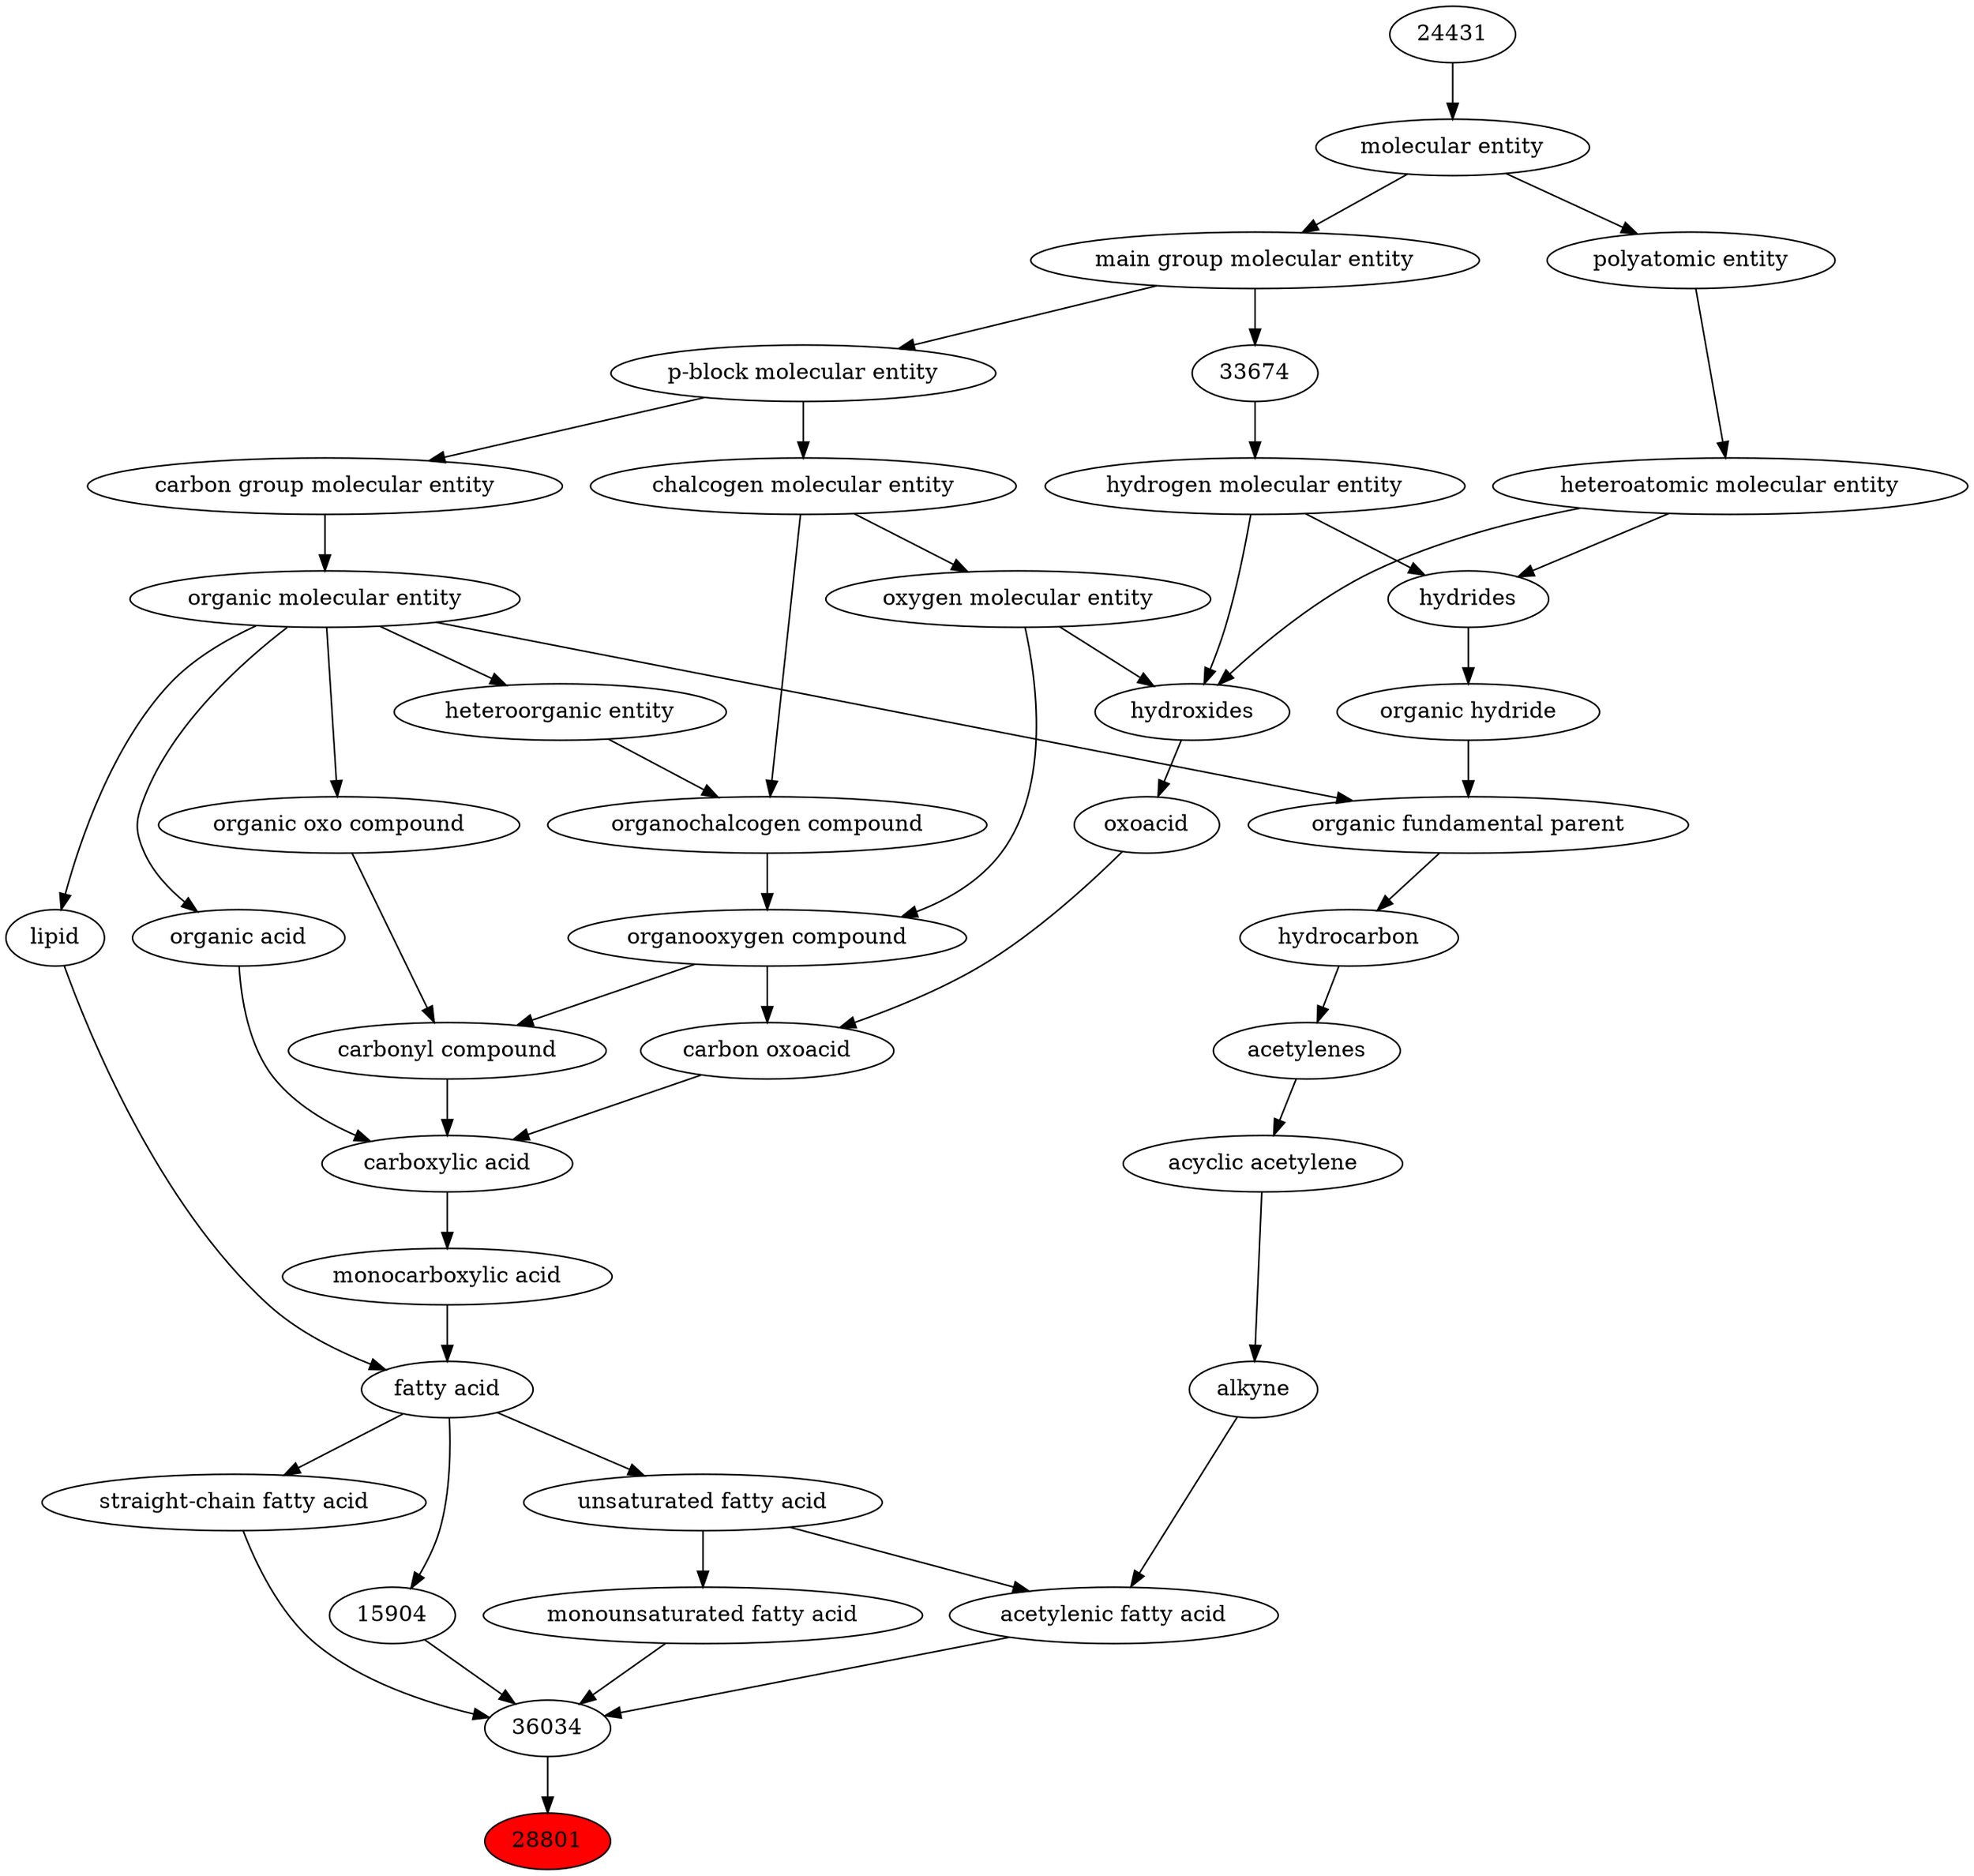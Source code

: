 digraph tree{ 
28801 [label="28801" fillcolor=red style=filled]
36034 -> 28801
36034 [label="36034"]
25413 -> 36034
15904 -> 36034
25380 -> 36034
59202 -> 36034
25413 [label="monounsaturated fatty acid"]
27208 -> 25413
15904 [label="15904"]
35366 -> 15904
25380 [label="acetylenic fatty acid"]
27208 -> 25380
22339 -> 25380
59202 [label="straight-chain fatty acid"]
35366 -> 59202
27208 [label="unsaturated fatty acid"]
35366 -> 27208
35366 [label="fatty acid"]
25384 -> 35366
18059 -> 35366
22339 [label="alkyne"]
33650 -> 22339
25384 [label="monocarboxylic acid"]
33575 -> 25384
18059 [label="lipid"]
50860 -> 18059
33650 [label="acyclic acetylene"]
33644 -> 33650
33575 [label="carboxylic acid"]
36586 -> 33575
35605 -> 33575
64709 -> 33575
50860 [label="organic molecular entity"]
33582 -> 50860
33644 [label="acetylenes"]
24632 -> 33644
36586 [label="carbonyl compound"]
36587 -> 36586
36963 -> 36586
35605 [label="carbon oxoacid"]
24833 -> 35605
36963 -> 35605
64709 [label="organic acid"]
50860 -> 64709
33582 [label="carbon group molecular entity"]
33675 -> 33582
24632 [label="hydrocarbon"]
33245 -> 24632
36587 [label="organic oxo compound"]
50860 -> 36587
36963 [label="organooxygen compound"]
36962 -> 36963
25806 -> 36963
24833 [label="oxoacid"]
24651 -> 24833
33675 [label="p-block molecular entity"]
33579 -> 33675
33245 [label="organic fundamental parent"]
50860 -> 33245
37175 -> 33245
36962 [label="organochalcogen compound"]
33285 -> 36962
33304 -> 36962
25806 [label="oxygen molecular entity"]
33304 -> 25806
24651 [label="hydroxides"]
25806 -> 24651
33608 -> 24651
37577 -> 24651
33579 [label="main group molecular entity"]
23367 -> 33579
37175 [label="organic hydride"]
33692 -> 37175
33285 [label="heteroorganic entity"]
50860 -> 33285
33304 [label="chalcogen molecular entity"]
33675 -> 33304
33608 [label="hydrogen molecular entity"]
33674 -> 33608
37577 [label="heteroatomic molecular entity"]
36357 -> 37577
23367 [label="molecular entity"]
24431 -> 23367
33692 [label="hydrides"]
33608 -> 33692
37577 -> 33692
33674 [label="33674"]
33579 -> 33674
36357 [label="polyatomic entity"]
23367 -> 36357
24431 [label="24431"]
}